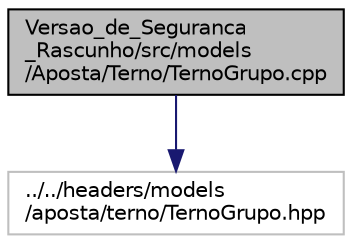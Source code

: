 digraph "Versao_de_Seguranca_Rascunho/src/models/Aposta/Terno/TernoGrupo.cpp"
{
 // LATEX_PDF_SIZE
  edge [fontname="Helvetica",fontsize="10",labelfontname="Helvetica",labelfontsize="10"];
  node [fontname="Helvetica",fontsize="10",shape=record];
  Node1 [label="Versao_de_Seguranca\l_Rascunho/src/models\l/Aposta/Terno/TernoGrupo.cpp",height=0.2,width=0.4,color="black", fillcolor="grey75", style="filled", fontcolor="black",tooltip=" "];
  Node1 -> Node2 [color="midnightblue",fontsize="10",style="solid",fontname="Helvetica"];
  Node2 [label="../../headers/models\l/aposta/terno/TernoGrupo.hpp",height=0.2,width=0.4,color="grey75", fillcolor="white", style="filled",tooltip=" "];
}
